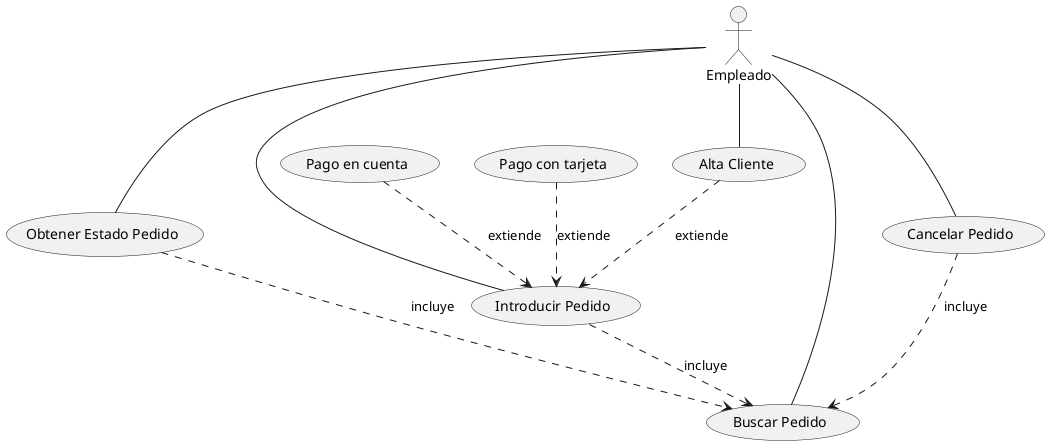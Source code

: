 @startuml
'https://plantuml.com/use-case-diagram

:Empleado: as Empleado

Empleado -- (Alta Cliente)
Empleado -- (Introducir Pedido)
Empleado -- (Obtener Estado Pedido)
Empleado -- (Buscar Pedido)
Empleado -- (Cancelar Pedido)

(Alta Cliente) ..> (Introducir Pedido) :extiende
(Introducir Pedido) ..> (Buscar Pedido) :incluye
(Obtener Estado Pedido) ..> (Buscar Pedido) :incluye
(Cancelar Pedido) ..> (Buscar Pedido) :incluye

(Pago en cuenta) ..> (Introducir Pedido) :extiende
(Pago con tarjeta) ..> (Introducir Pedido) :extiende



@enduml